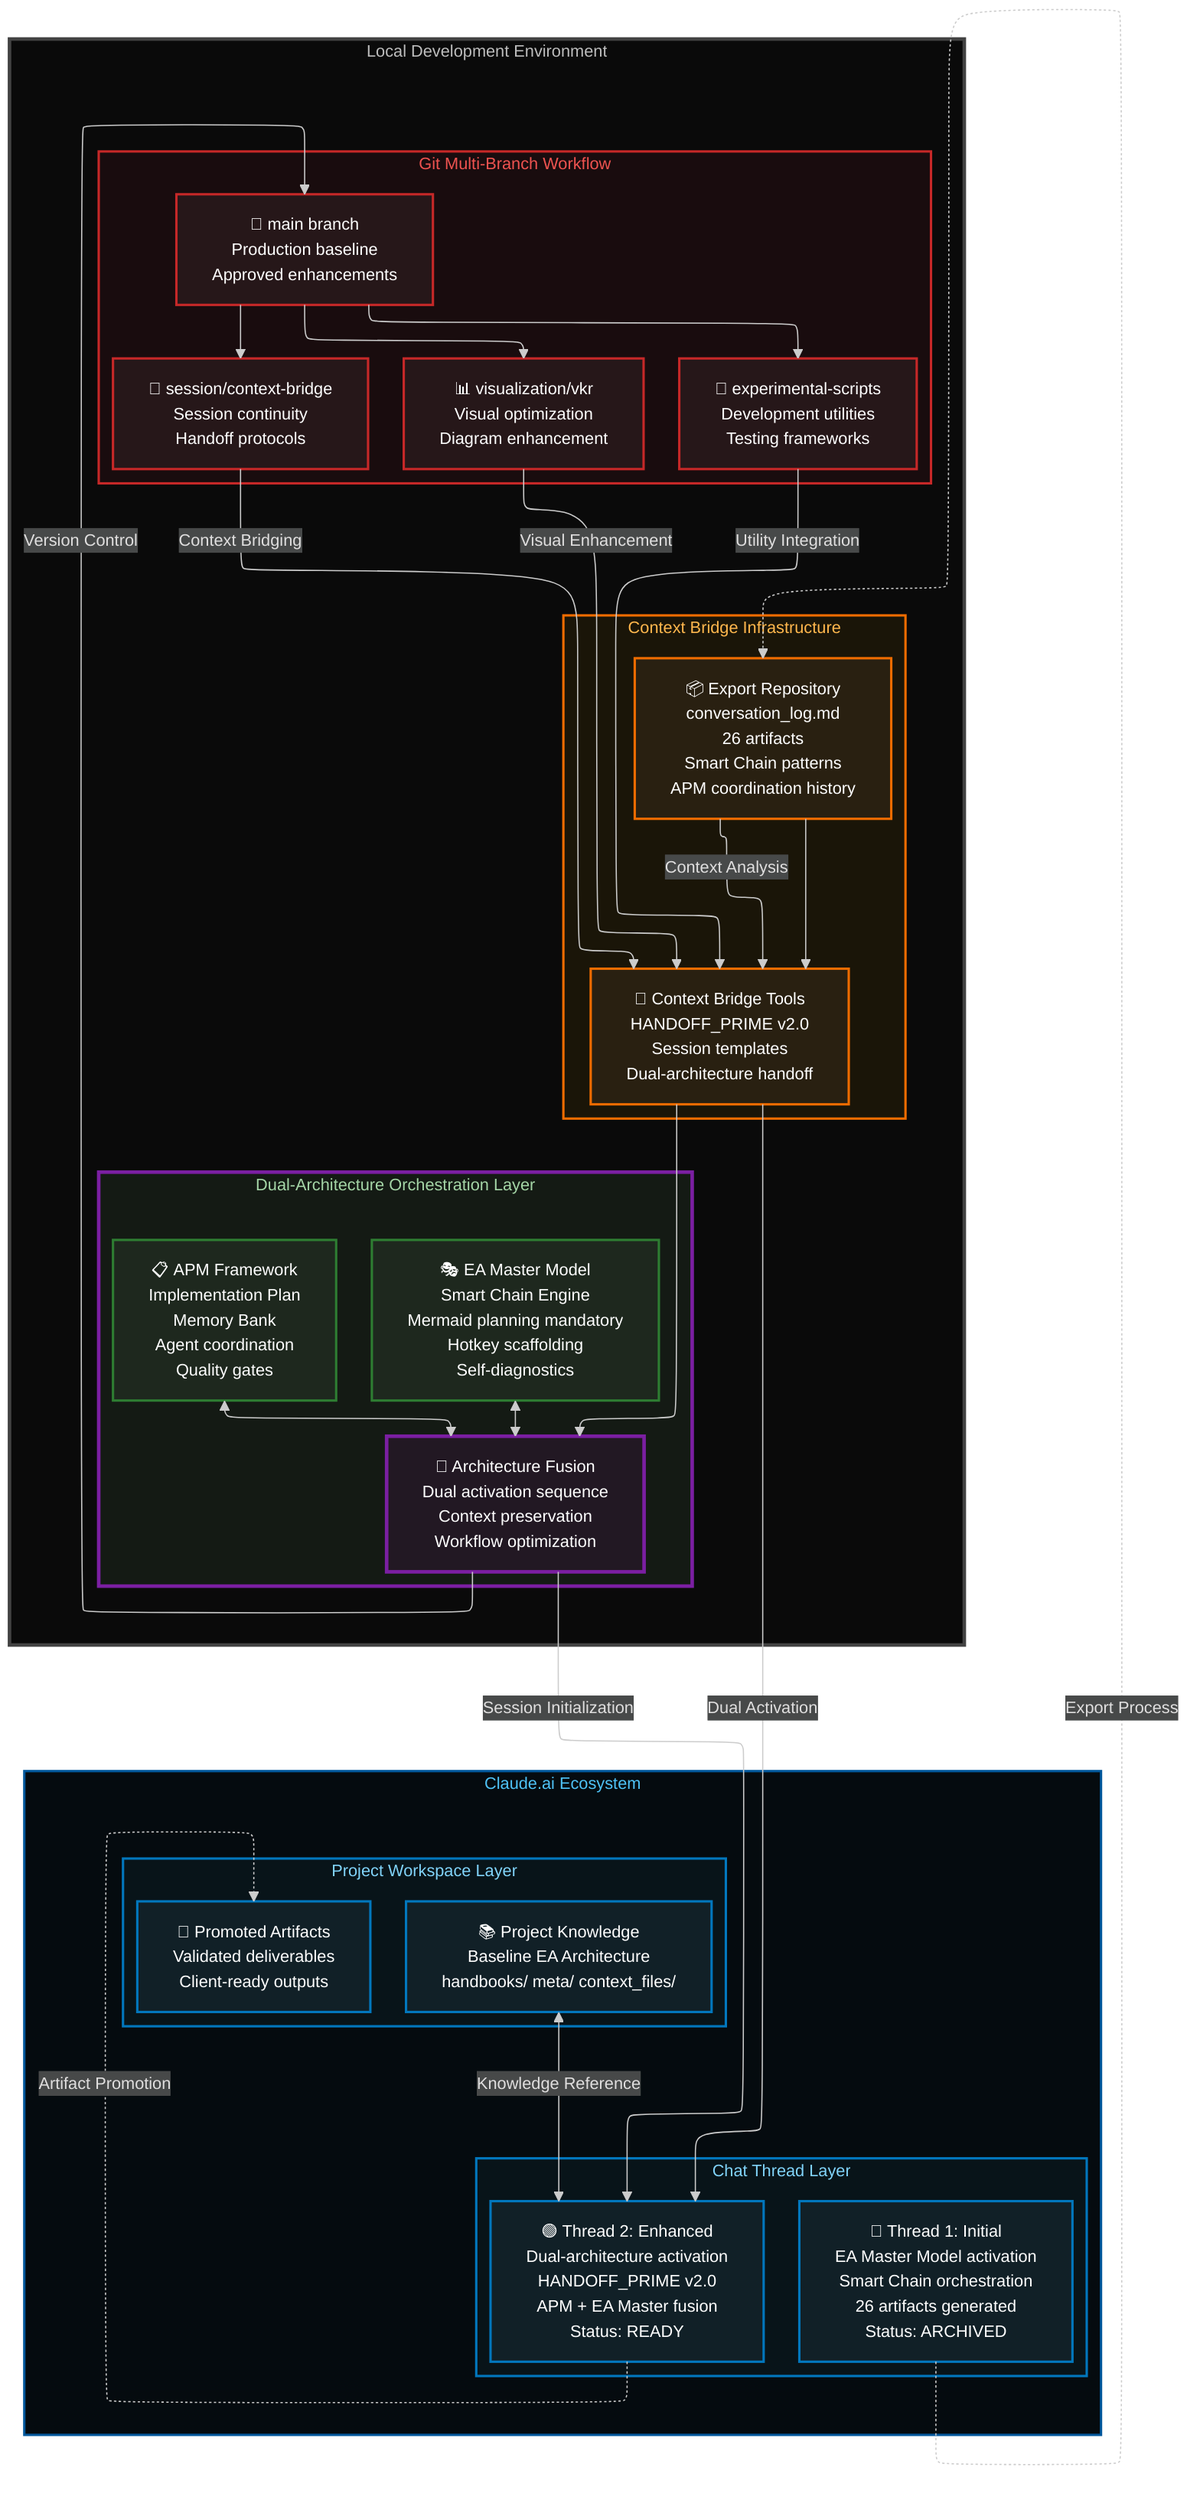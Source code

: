 ---
config:
  theme: neo-dark
  layout: elk
---
flowchart TB
 subgraph subGraph0["Project Workspace Layer"]
        PK["📚 Project Knowledge<br>Baseline EA Architecture<br>handbooks/ meta/ context_files/"]
        PA["📁 Promoted Artifacts<br>Validated deliverables<br>Client-ready outputs"]
  end
 subgraph subGraph1["Chat Thread Layer"]
        T1["🔴 Thread 1: Initial<br>EA Master Model activation<br>Smart Chain orchestration<br>26 artifacts generated<br>Status: ARCHIVED"]
        T2["🟢 Thread 2: Enhanced<br>Dual-architecture activation<br>HANDOFF_PRIME v2.0<br>APM + EA Master fusion<br>Status: READY"]
  end
 subgraph subGraph2["Claude.ai Ecosystem"]
        subGraph0
        subGraph1
  end
 subgraph subGraph3["Dual-Architecture Orchestration Layer"]
        EA["🎭 EA Master Model<br>Smart Chain Engine<br>Mermaid planning mandatory<br>Hotkey scaffolding<br>Self-diagnostics"]
        APM["📋 APM Framework<br>Implementation Plan<br>Memory Bank<br>Agent coordination<br>Quality gates"]
        FUSION["🔄 Architecture Fusion<br>Dual activation sequence<br>Context preservation<br>Workflow optimization"]
  end
 subgraph subGraph4["Context Bridge Infrastructure"]
        ER["📦 Export Repository<br>conversation_log.md<br>26 artifacts<br>Smart Chain patterns<br>APM coordination history"]
        CB["🌉 Context Bridge Tools<br>HANDOFF_PRIME v2.0<br>Session templates<br>Dual-architecture handoff"]
  end
 subgraph subGraph5["Git Multi-Branch Workflow"]
        MAIN["🌿 main branch<br>Production baseline<br>Approved enhancements"]
        EXP["🔬 experimental-scripts<br>Development utilities<br>Testing frameworks"]
        SESS["💬 session/context-bridge<br>Session continuity<br>Handoff protocols"]
        VIZ["📊 visualization/vkr<br>Visual optimization<br>Diagram enhancement"]
  end
 subgraph subGraph6["Local Development Environment"]
        subGraph3
        subGraph4
        subGraph5
  end
    EA <--> FUSION
    APM <--> FUSION
    ER --> CB
    CB --> FUSION
    MAIN --> EXP & SESS & VIZ
    T1 -. Export Process .-> ER
    ER -- Context Analysis --> CB
    CB -- Dual Activation --> T2
    T2 -. Artifact Promotion .-> PA
    FUSION -- Session Initialization --> T2
    FUSION -- Version Control --> MAIN
    PK <-- Knowledge Reference --> T2
    SESS -- Context Bridging --> CB
    VIZ -- Visual Enhancement --> CB
    EXP -- Utility Integration --> CB
     PK:::claude
     PA:::claude
     T1:::claude
     T2:::claude
     EA:::orchestration
     APM:::orchestration
     FUSION:::fusion
     ER:::bridge
     CB:::bridge
     MAIN:::git
     EXP:::git
     SESS:::git
     VIZ:::git
     subGraph0:::claudeSubgraph
     subGraph1:::claudeSubgraph
     subGraph2:::claudeContainerSubgraph
     subGraph3:::dualArchSubgraph
     subGraph4:::bridgeSubgraph
     subGraph5:::gitSubgraph
     subGraph6:::masterContainerSubgraph
    classDef claude fill:#112027,stroke:#0277bd,stroke-width:2px,color:white
    classDef orchestration fill:#1E281E,stroke:#2e7d32,stroke-width:2px,color:white
    classDef bridge fill:#292011,stroke:#ef6c00,stroke-width:2px,color:white
    classDef git fill:#261719,stroke:#c62828,stroke-width:2px,color:white
    classDef fusion fill:#221823,stroke:#7b1fa2,stroke-width:3px,color:white
    classDef claudeSubgraph fill:#081419,stroke:#0277bd,stroke-width:2px,color:#81d4fa
    classDef claudeContainerSubgraph fill:#050b0f,stroke:#01579b,stroke-width:2px,color:#4fc3f7
    classDef dualArchSubgraph fill:#141a14,stroke:#7b1fa2,stroke-width:3px,color:#a5d6a7
    classDef bridgeSubgraph fill:#1a1508,stroke:#ef6c00,stroke-width:2px,color:#ffb74d
    classDef gitSubgraph fill:#190c0e,stroke:#c62828,stroke-width:2px,color:#ef5350
    classDef masterContainerSubgraph fill:#0a0a0a,stroke:#424242,stroke-width:3px,color:#bdbdbd